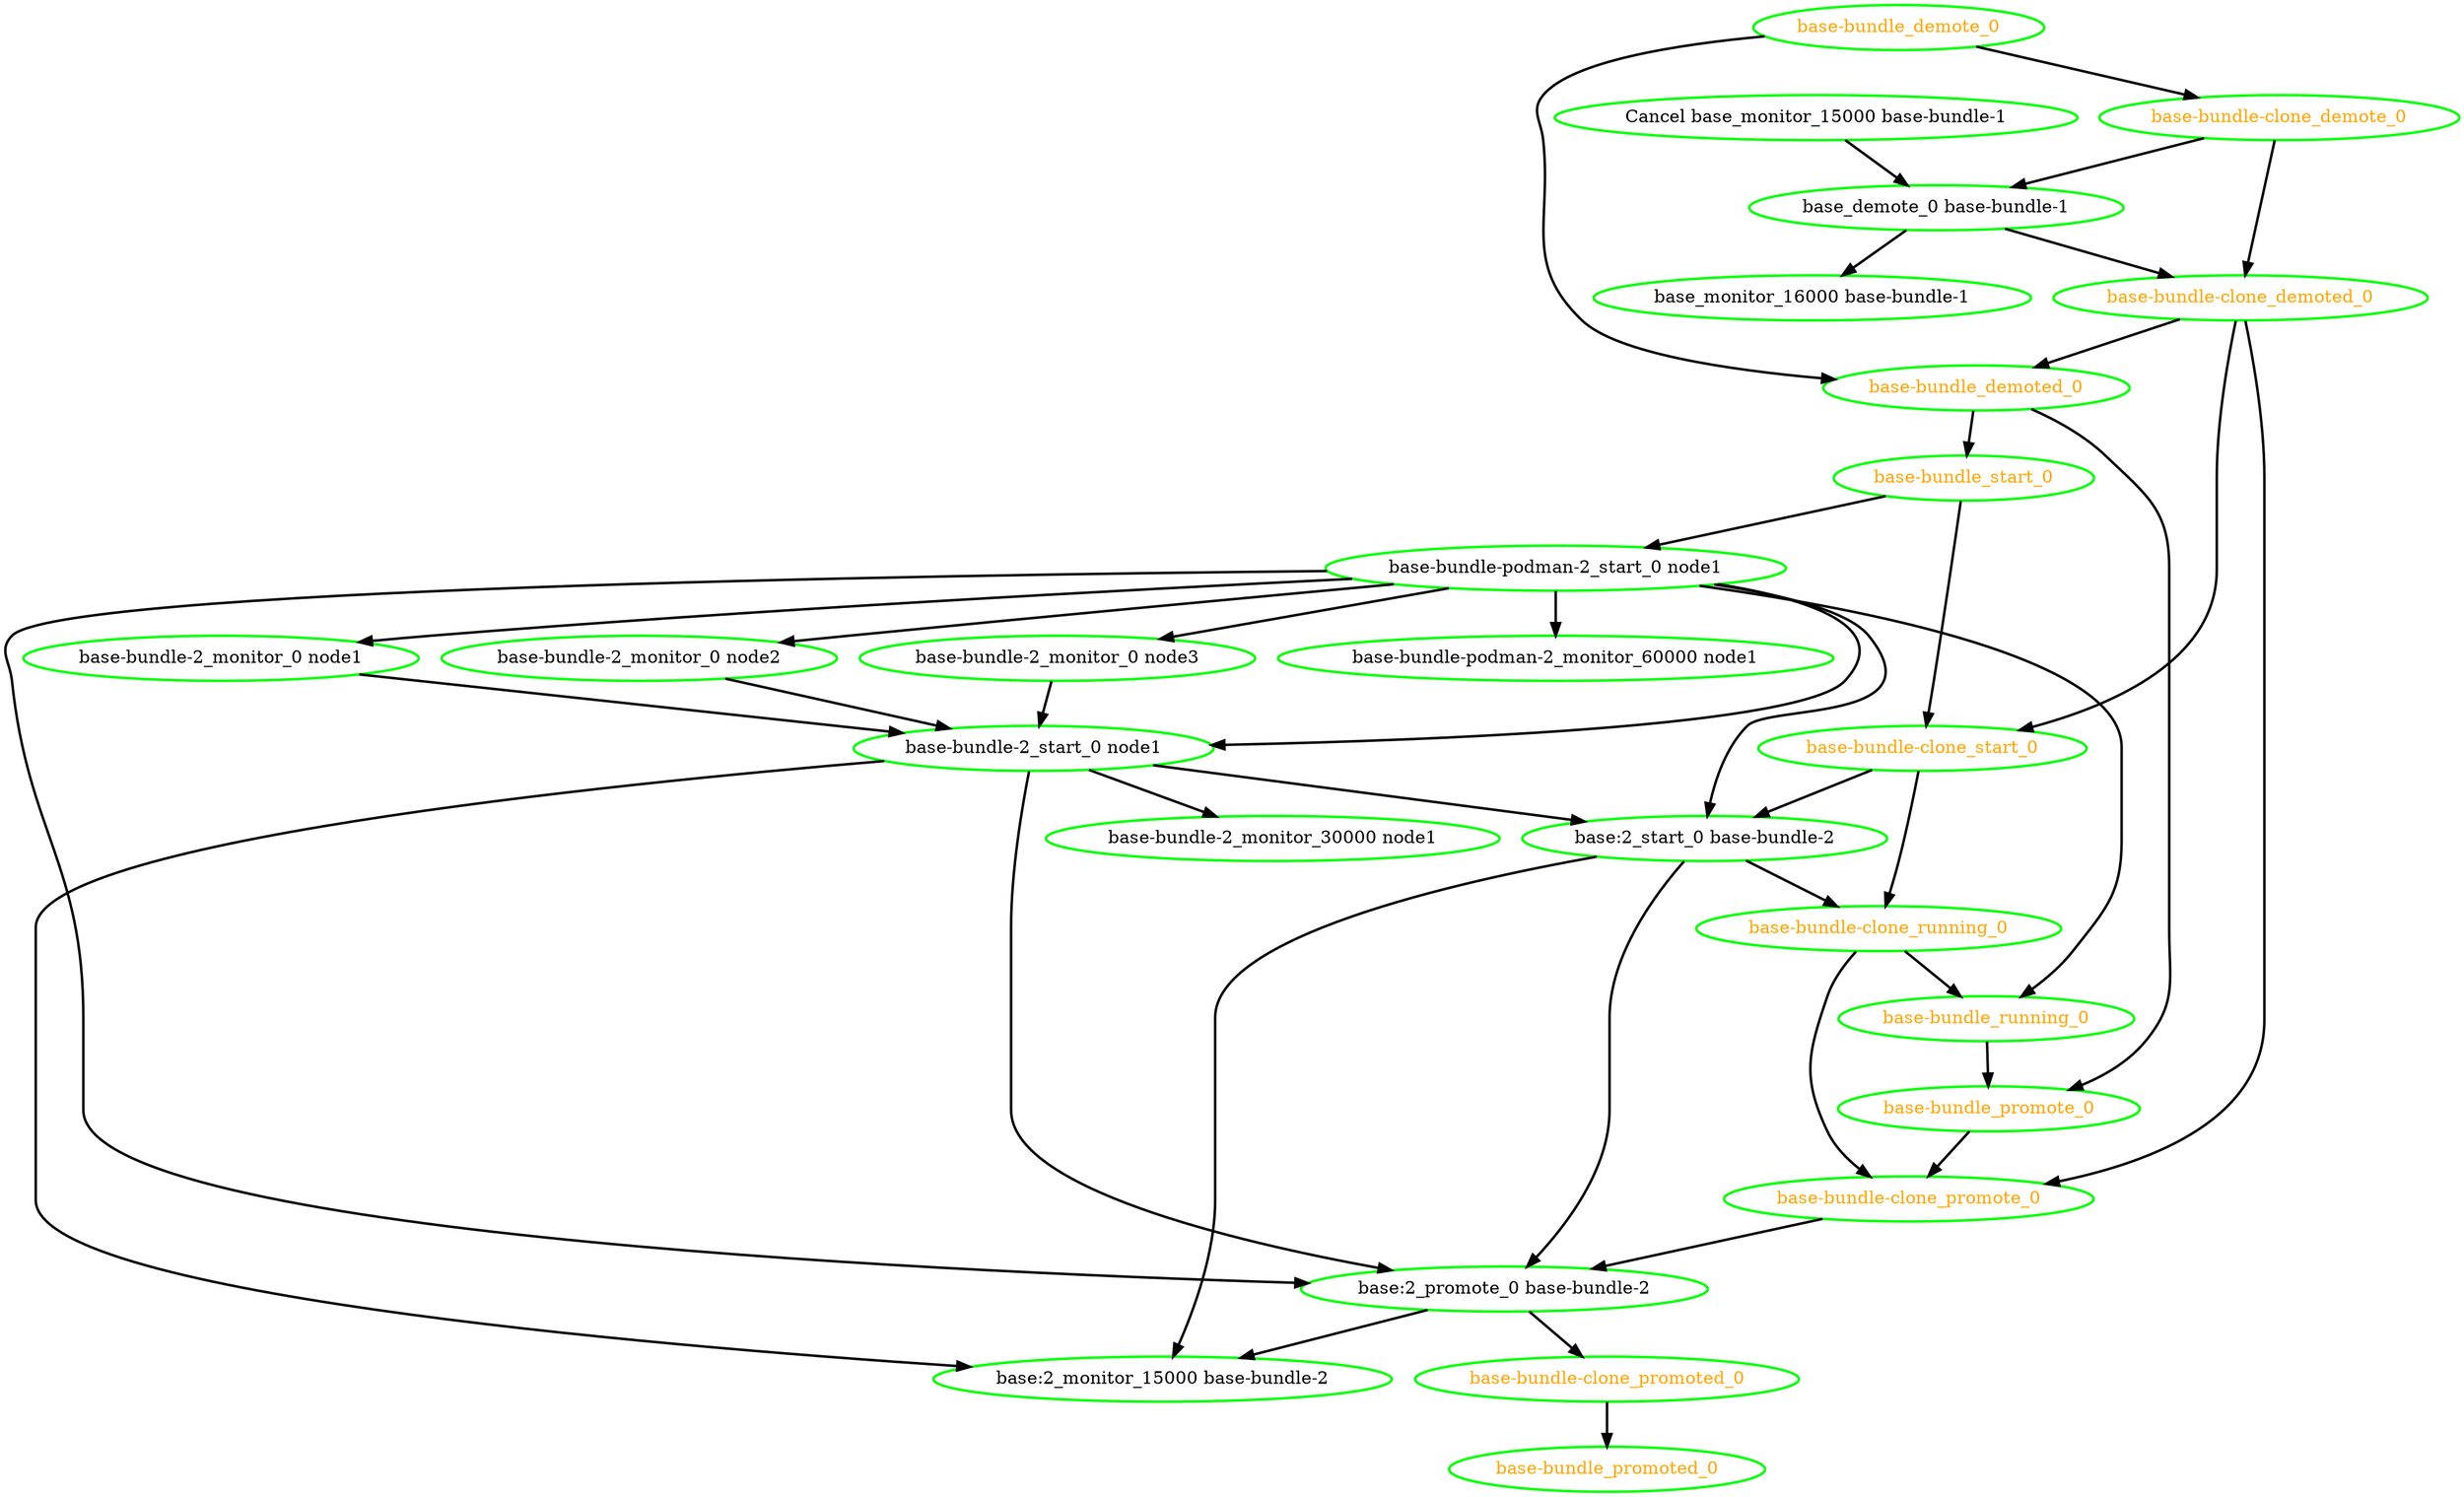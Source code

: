  digraph "g" {
"Cancel base_monitor_15000 base-bundle-1" -> "base_demote_0 base-bundle-1" [ style = bold]
"Cancel base_monitor_15000 base-bundle-1" [ style=bold color="green" fontcolor="black"]
"base-bundle-2_monitor_0 node1" -> "base-bundle-2_start_0 node1" [ style = bold]
"base-bundle-2_monitor_0 node1" [ style=bold color="green" fontcolor="black"]
"base-bundle-2_monitor_0 node2" -> "base-bundle-2_start_0 node1" [ style = bold]
"base-bundle-2_monitor_0 node2" [ style=bold color="green" fontcolor="black"]
"base-bundle-2_monitor_0 node3" -> "base-bundle-2_start_0 node1" [ style = bold]
"base-bundle-2_monitor_0 node3" [ style=bold color="green" fontcolor="black"]
"base-bundle-2_monitor_30000 node1" [ style=bold color="green" fontcolor="black"]
"base-bundle-2_start_0 node1" -> "base-bundle-2_monitor_30000 node1" [ style = bold]
"base-bundle-2_start_0 node1" -> "base:2_monitor_15000 base-bundle-2" [ style = bold]
"base-bundle-2_start_0 node1" -> "base:2_promote_0 base-bundle-2" [ style = bold]
"base-bundle-2_start_0 node1" -> "base:2_start_0 base-bundle-2" [ style = bold]
"base-bundle-2_start_0 node1" [ style=bold color="green" fontcolor="black"]
"base-bundle-clone_demote_0" -> "base-bundle-clone_demoted_0" [ style = bold]
"base-bundle-clone_demote_0" -> "base_demote_0 base-bundle-1" [ style = bold]
"base-bundle-clone_demote_0" [ style=bold color="green" fontcolor="orange"]
"base-bundle-clone_demoted_0" -> "base-bundle-clone_promote_0" [ style = bold]
"base-bundle-clone_demoted_0" -> "base-bundle-clone_start_0" [ style = bold]
"base-bundle-clone_demoted_0" -> "base-bundle_demoted_0" [ style = bold]
"base-bundle-clone_demoted_0" [ style=bold color="green" fontcolor="orange"]
"base-bundle-clone_promote_0" -> "base:2_promote_0 base-bundle-2" [ style = bold]
"base-bundle-clone_promote_0" [ style=bold color="green" fontcolor="orange"]
"base-bundle-clone_promoted_0" -> "base-bundle_promoted_0" [ style = bold]
"base-bundle-clone_promoted_0" [ style=bold color="green" fontcolor="orange"]
"base-bundle-clone_running_0" -> "base-bundle-clone_promote_0" [ style = bold]
"base-bundle-clone_running_0" -> "base-bundle_running_0" [ style = bold]
"base-bundle-clone_running_0" [ style=bold color="green" fontcolor="orange"]
"base-bundle-clone_start_0" -> "base-bundle-clone_running_0" [ style = bold]
"base-bundle-clone_start_0" -> "base:2_start_0 base-bundle-2" [ style = bold]
"base-bundle-clone_start_0" [ style=bold color="green" fontcolor="orange"]
"base-bundle-podman-2_monitor_60000 node1" [ style=bold color="green" fontcolor="black"]
"base-bundle-podman-2_start_0 node1" -> "base-bundle-2_monitor_0 node1" [ style = bold]
"base-bundle-podman-2_start_0 node1" -> "base-bundle-2_monitor_0 node2" [ style = bold]
"base-bundle-podman-2_start_0 node1" -> "base-bundle-2_monitor_0 node3" [ style = bold]
"base-bundle-podman-2_start_0 node1" -> "base-bundle-2_start_0 node1" [ style = bold]
"base-bundle-podman-2_start_0 node1" -> "base-bundle-podman-2_monitor_60000 node1" [ style = bold]
"base-bundle-podman-2_start_0 node1" -> "base-bundle_running_0" [ style = bold]
"base-bundle-podman-2_start_0 node1" -> "base:2_promote_0 base-bundle-2" [ style = bold]
"base-bundle-podman-2_start_0 node1" -> "base:2_start_0 base-bundle-2" [ style = bold]
"base-bundle-podman-2_start_0 node1" [ style=bold color="green" fontcolor="black"]
"base-bundle_demote_0" -> "base-bundle-clone_demote_0" [ style = bold]
"base-bundle_demote_0" -> "base-bundle_demoted_0" [ style = bold]
"base-bundle_demote_0" [ style=bold color="green" fontcolor="orange"]
"base-bundle_demoted_0" -> "base-bundle_promote_0" [ style = bold]
"base-bundle_demoted_0" -> "base-bundle_start_0" [ style = bold]
"base-bundle_demoted_0" [ style=bold color="green" fontcolor="orange"]
"base-bundle_promote_0" -> "base-bundle-clone_promote_0" [ style = bold]
"base-bundle_promote_0" [ style=bold color="green" fontcolor="orange"]
"base-bundle_promoted_0" [ style=bold color="green" fontcolor="orange"]
"base-bundle_running_0" -> "base-bundle_promote_0" [ style = bold]
"base-bundle_running_0" [ style=bold color="green" fontcolor="orange"]
"base-bundle_start_0" -> "base-bundle-clone_start_0" [ style = bold]
"base-bundle_start_0" -> "base-bundle-podman-2_start_0 node1" [ style = bold]
"base-bundle_start_0" [ style=bold color="green" fontcolor="orange"]
"base:2_monitor_15000 base-bundle-2" [ style=bold color="green" fontcolor="black"]
"base:2_promote_0 base-bundle-2" -> "base-bundle-clone_promoted_0" [ style = bold]
"base:2_promote_0 base-bundle-2" -> "base:2_monitor_15000 base-bundle-2" [ style = bold]
"base:2_promote_0 base-bundle-2" [ style=bold color="green" fontcolor="black"]
"base:2_start_0 base-bundle-2" -> "base-bundle-clone_running_0" [ style = bold]
"base:2_start_0 base-bundle-2" -> "base:2_monitor_15000 base-bundle-2" [ style = bold]
"base:2_start_0 base-bundle-2" -> "base:2_promote_0 base-bundle-2" [ style = bold]
"base:2_start_0 base-bundle-2" [ style=bold color="green" fontcolor="black"]
"base_demote_0 base-bundle-1" -> "base-bundle-clone_demoted_0" [ style = bold]
"base_demote_0 base-bundle-1" -> "base_monitor_16000 base-bundle-1" [ style = bold]
"base_demote_0 base-bundle-1" [ style=bold color="green" fontcolor="black"]
"base_monitor_16000 base-bundle-1" [ style=bold color="green" fontcolor="black"]
}
